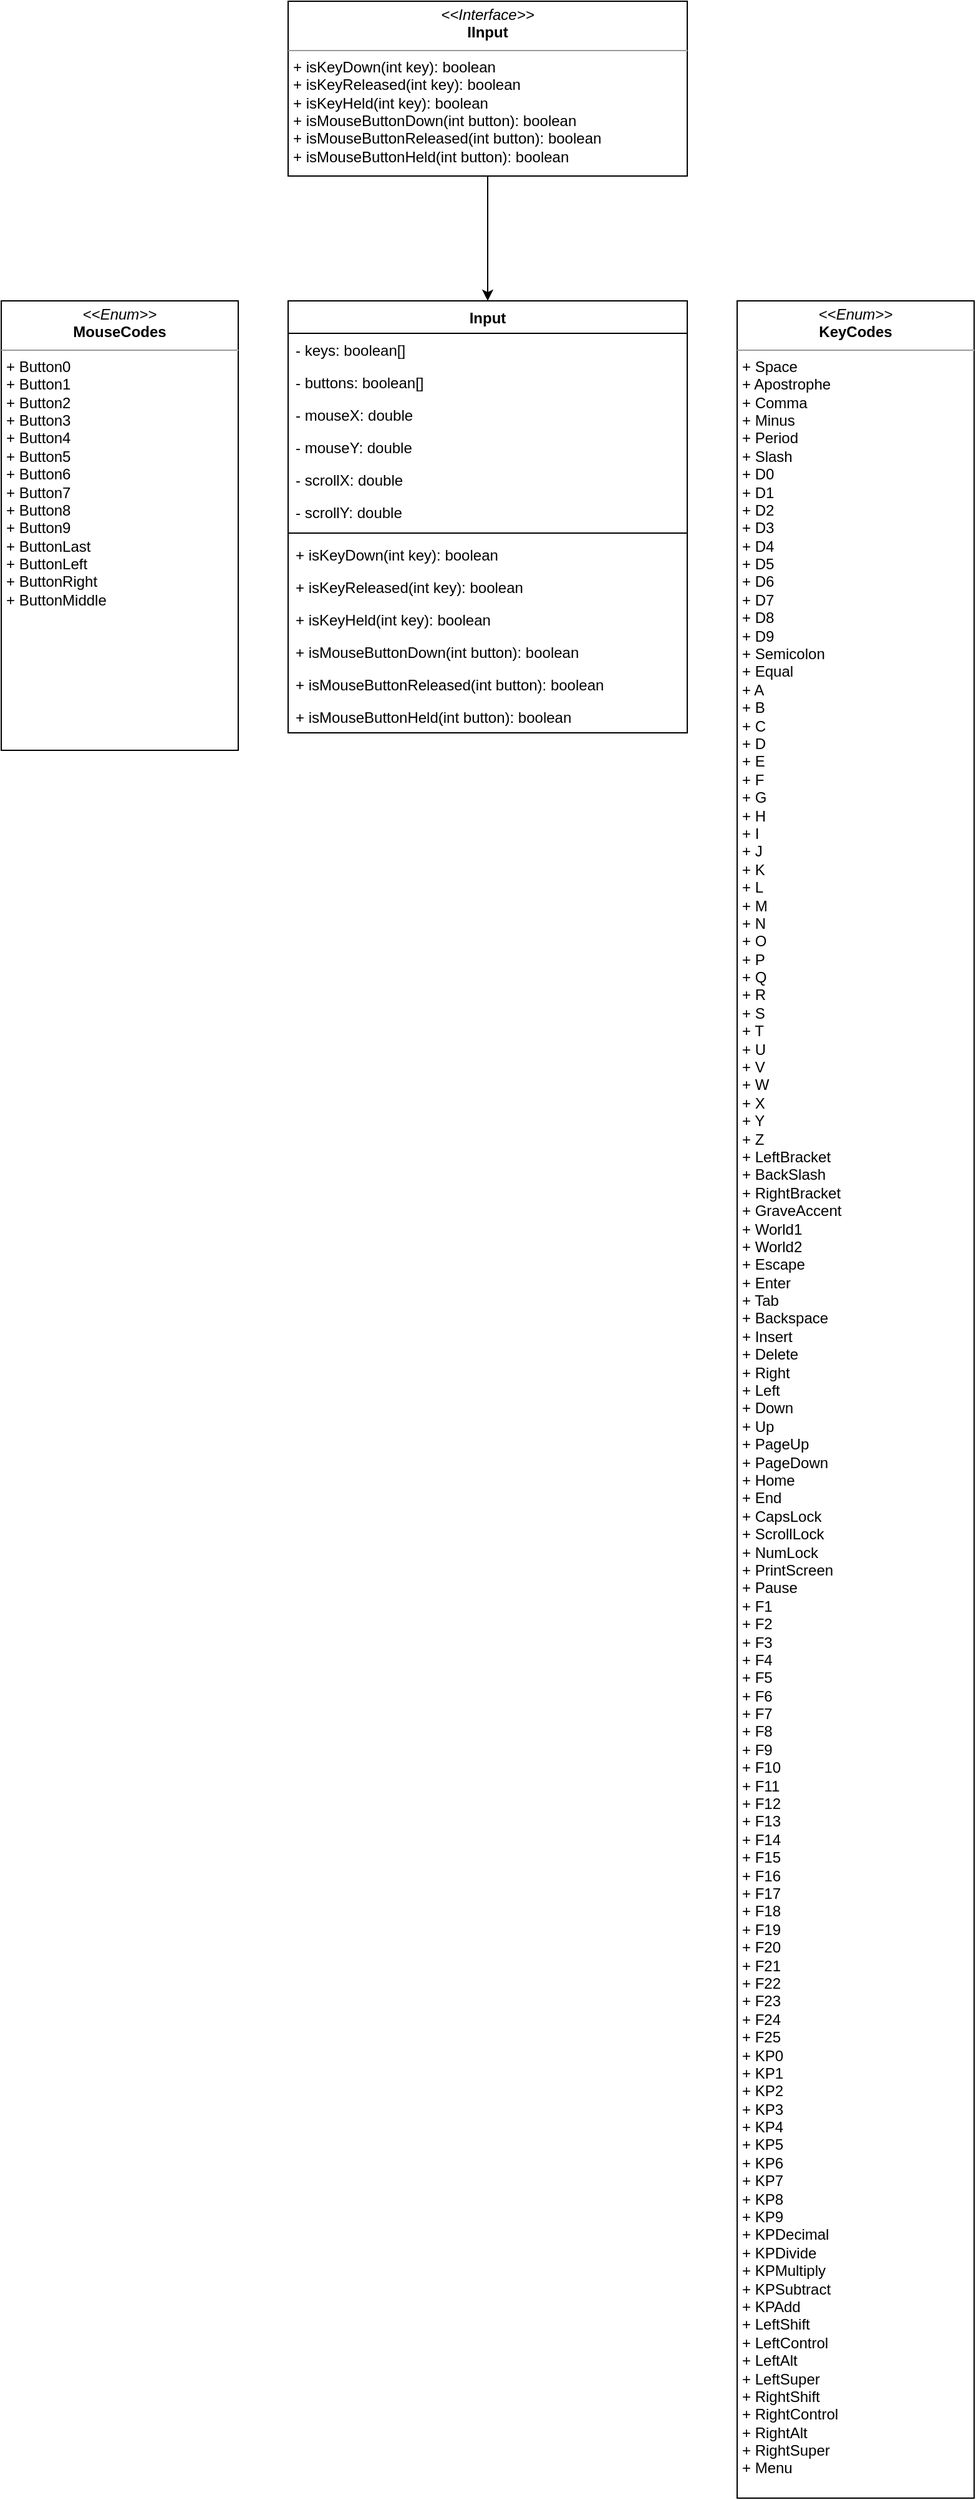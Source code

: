 <mxfile version="22.1.2" type="device">
  <diagram name="Page-1" id="trfUYwjyPqq6sVGMTdGI">
    <mxGraphModel dx="474" dy="762" grid="1" gridSize="10" guides="1" tooltips="1" connect="1" arrows="1" fold="1" page="1" pageScale="1" pageWidth="850" pageHeight="1100" math="0" shadow="0">
      <root>
        <mxCell id="0" />
        <mxCell id="1" parent="0" />
        <mxCell id="y6v50In08nSSDRf1yCkO-16" style="edgeStyle=orthogonalEdgeStyle;rounded=0;orthogonalLoop=1;jettySize=auto;html=1;exitX=0.5;exitY=1;exitDx=0;exitDy=0;entryX=0.5;entryY=0;entryDx=0;entryDy=0;" edge="1" parent="1" source="y6v50In08nSSDRf1yCkO-1" target="y6v50In08nSSDRf1yCkO-2">
          <mxGeometry relative="1" as="geometry" />
        </mxCell>
        <mxCell id="y6v50In08nSSDRf1yCkO-1" value="&lt;p style=&quot;margin:0px;margin-top:4px;text-align:center;&quot;&gt;&lt;i&gt;&amp;lt;&amp;lt;Interface&amp;gt;&amp;gt;&lt;/i&gt;&lt;br&gt;&lt;b&gt;IInput&lt;/b&gt;&lt;/p&gt;&lt;hr size=&quot;1&quot;&gt;&lt;p style=&quot;margin:0px;margin-left:4px;&quot;&gt;+ isKeyDown(int key): boolean&lt;/p&gt;&lt;p style=&quot;margin:0px;margin-left:4px;&quot;&gt;+ isKeyReleased(int key): boolean&lt;/p&gt;&lt;p style=&quot;margin:0px;margin-left:4px;&quot;&gt;+ isKeyHeld(int key): boolean&lt;/p&gt;&lt;p style=&quot;margin:0px;margin-left:4px;&quot;&gt;+ isMouseButtonDown(int button): boolean&lt;/p&gt;&lt;p style=&quot;margin:0px;margin-left:4px;&quot;&gt;+ isMouseButtonReleased(int button): boolean&lt;/p&gt;&lt;p style=&quot;margin:0px;margin-left:4px;&quot;&gt;+ isMouseButtonHeld(int button): boolean&lt;/p&gt;" style="verticalAlign=top;align=left;overflow=fill;fontSize=12;fontFamily=Helvetica;html=1;whiteSpace=wrap;" vertex="1" parent="1">
          <mxGeometry x="280" y="120" width="320" height="140" as="geometry" />
        </mxCell>
        <mxCell id="y6v50In08nSSDRf1yCkO-2" value="Input" style="swimlane;fontStyle=1;align=center;verticalAlign=top;childLayout=stackLayout;horizontal=1;startSize=26;horizontalStack=0;resizeParent=1;resizeParentMax=0;resizeLast=0;collapsible=1;marginBottom=0;whiteSpace=wrap;html=1;" vertex="1" parent="1">
          <mxGeometry x="280" y="360" width="320" height="346" as="geometry" />
        </mxCell>
        <mxCell id="y6v50In08nSSDRf1yCkO-11" value="- keys: boolean[]" style="text;strokeColor=none;fillColor=none;align=left;verticalAlign=top;spacingLeft=4;spacingRight=4;overflow=hidden;rotatable=0;points=[[0,0.5],[1,0.5]];portConstraint=eastwest;whiteSpace=wrap;html=1;" vertex="1" parent="y6v50In08nSSDRf1yCkO-2">
          <mxGeometry y="26" width="320" height="26" as="geometry" />
        </mxCell>
        <mxCell id="y6v50In08nSSDRf1yCkO-12" value="- buttons: boolean[]" style="text;strokeColor=none;fillColor=none;align=left;verticalAlign=top;spacingLeft=4;spacingRight=4;overflow=hidden;rotatable=0;points=[[0,0.5],[1,0.5]];portConstraint=eastwest;whiteSpace=wrap;html=1;" vertex="1" parent="y6v50In08nSSDRf1yCkO-2">
          <mxGeometry y="52" width="320" height="26" as="geometry" />
        </mxCell>
        <mxCell id="y6v50In08nSSDRf1yCkO-13" value="- mouseX: double" style="text;strokeColor=none;fillColor=none;align=left;verticalAlign=top;spacingLeft=4;spacingRight=4;overflow=hidden;rotatable=0;points=[[0,0.5],[1,0.5]];portConstraint=eastwest;whiteSpace=wrap;html=1;" vertex="1" parent="y6v50In08nSSDRf1yCkO-2">
          <mxGeometry y="78" width="320" height="26" as="geometry" />
        </mxCell>
        <mxCell id="y6v50In08nSSDRf1yCkO-14" value="- mouseY: double" style="text;strokeColor=none;fillColor=none;align=left;verticalAlign=top;spacingLeft=4;spacingRight=4;overflow=hidden;rotatable=0;points=[[0,0.5],[1,0.5]];portConstraint=eastwest;whiteSpace=wrap;html=1;" vertex="1" parent="y6v50In08nSSDRf1yCkO-2">
          <mxGeometry y="104" width="320" height="26" as="geometry" />
        </mxCell>
        <mxCell id="y6v50In08nSSDRf1yCkO-15" value="- scrollX: double" style="text;strokeColor=none;fillColor=none;align=left;verticalAlign=top;spacingLeft=4;spacingRight=4;overflow=hidden;rotatable=0;points=[[0,0.5],[1,0.5]];portConstraint=eastwest;whiteSpace=wrap;html=1;" vertex="1" parent="y6v50In08nSSDRf1yCkO-2">
          <mxGeometry y="130" width="320" height="26" as="geometry" />
        </mxCell>
        <mxCell id="y6v50In08nSSDRf1yCkO-3" value="- scrollY: double" style="text;strokeColor=none;fillColor=none;align=left;verticalAlign=top;spacingLeft=4;spacingRight=4;overflow=hidden;rotatable=0;points=[[0,0.5],[1,0.5]];portConstraint=eastwest;whiteSpace=wrap;html=1;" vertex="1" parent="y6v50In08nSSDRf1yCkO-2">
          <mxGeometry y="156" width="320" height="26" as="geometry" />
        </mxCell>
        <mxCell id="y6v50In08nSSDRf1yCkO-4" value="" style="line;strokeWidth=1;fillColor=none;align=left;verticalAlign=middle;spacingTop=-1;spacingLeft=3;spacingRight=3;rotatable=0;labelPosition=right;points=[];portConstraint=eastwest;strokeColor=inherit;" vertex="1" parent="y6v50In08nSSDRf1yCkO-2">
          <mxGeometry y="182" width="320" height="8" as="geometry" />
        </mxCell>
        <mxCell id="y6v50In08nSSDRf1yCkO-6" value="+ isKeyDown(int key): boolean" style="text;strokeColor=none;fillColor=none;align=left;verticalAlign=top;spacingLeft=4;spacingRight=4;overflow=hidden;rotatable=0;points=[[0,0.5],[1,0.5]];portConstraint=eastwest;whiteSpace=wrap;html=1;" vertex="1" parent="y6v50In08nSSDRf1yCkO-2">
          <mxGeometry y="190" width="320" height="26" as="geometry" />
        </mxCell>
        <mxCell id="y6v50In08nSSDRf1yCkO-7" value="+ isKeyReleased(int key): boolean" style="text;strokeColor=none;fillColor=none;align=left;verticalAlign=top;spacingLeft=4;spacingRight=4;overflow=hidden;rotatable=0;points=[[0,0.5],[1,0.5]];portConstraint=eastwest;whiteSpace=wrap;html=1;" vertex="1" parent="y6v50In08nSSDRf1yCkO-2">
          <mxGeometry y="216" width="320" height="26" as="geometry" />
        </mxCell>
        <mxCell id="y6v50In08nSSDRf1yCkO-8" value="+ isKeyHeld(int key): boolean" style="text;strokeColor=none;fillColor=none;align=left;verticalAlign=top;spacingLeft=4;spacingRight=4;overflow=hidden;rotatable=0;points=[[0,0.5],[1,0.5]];portConstraint=eastwest;whiteSpace=wrap;html=1;" vertex="1" parent="y6v50In08nSSDRf1yCkO-2">
          <mxGeometry y="242" width="320" height="26" as="geometry" />
        </mxCell>
        <mxCell id="y6v50In08nSSDRf1yCkO-9" value="+ isMouseButtonDown(int button): boolean" style="text;strokeColor=none;fillColor=none;align=left;verticalAlign=top;spacingLeft=4;spacingRight=4;overflow=hidden;rotatable=0;points=[[0,0.5],[1,0.5]];portConstraint=eastwest;whiteSpace=wrap;html=1;" vertex="1" parent="y6v50In08nSSDRf1yCkO-2">
          <mxGeometry y="268" width="320" height="26" as="geometry" />
        </mxCell>
        <mxCell id="y6v50In08nSSDRf1yCkO-10" value="+ isMouseButtonReleased(int button): boolean" style="text;strokeColor=none;fillColor=none;align=left;verticalAlign=top;spacingLeft=4;spacingRight=4;overflow=hidden;rotatable=0;points=[[0,0.5],[1,0.5]];portConstraint=eastwest;whiteSpace=wrap;html=1;" vertex="1" parent="y6v50In08nSSDRf1yCkO-2">
          <mxGeometry y="294" width="320" height="26" as="geometry" />
        </mxCell>
        <mxCell id="y6v50In08nSSDRf1yCkO-5" value="+ isMouseButtonHeld(int button): boolean" style="text;strokeColor=none;fillColor=none;align=left;verticalAlign=top;spacingLeft=4;spacingRight=4;overflow=hidden;rotatable=0;points=[[0,0.5],[1,0.5]];portConstraint=eastwest;whiteSpace=wrap;html=1;" vertex="1" parent="y6v50In08nSSDRf1yCkO-2">
          <mxGeometry y="320" width="320" height="26" as="geometry" />
        </mxCell>
        <mxCell id="y6v50In08nSSDRf1yCkO-17" value="&lt;p style=&quot;margin:0px;margin-top:4px;text-align:center;&quot;&gt;&lt;i&gt;&amp;lt;&amp;lt;Enum&amp;gt;&amp;gt;&lt;/i&gt;&lt;br&gt;&lt;b&gt;KeyCodes&lt;/b&gt;&lt;/p&gt;&lt;hr size=&quot;1&quot;&gt;&lt;p style=&quot;margin:0px;margin-left:4px;&quot;&gt;+ Space&lt;/p&gt;&lt;p style=&quot;margin:0px;margin-left:4px;&quot;&gt;+ Apostrophe&lt;/p&gt;&lt;p style=&quot;margin:0px;margin-left:4px;&quot;&gt;+ Comma&lt;/p&gt;&lt;p style=&quot;margin:0px;margin-left:4px;&quot;&gt;+ Minus&lt;/p&gt;&lt;p style=&quot;margin:0px;margin-left:4px;&quot;&gt;+ Period&lt;/p&gt;&lt;p style=&quot;margin:0px;margin-left:4px;&quot;&gt;+ Slash&lt;/p&gt;&lt;p style=&quot;margin:0px;margin-left:4px;&quot;&gt;+ D0&lt;/p&gt;&lt;p style=&quot;margin:0px;margin-left:4px;&quot;&gt;+ D1&lt;/p&gt;&lt;p style=&quot;margin:0px;margin-left:4px;&quot;&gt;+ D2&lt;/p&gt;&lt;p style=&quot;margin:0px;margin-left:4px;&quot;&gt;+ D3&lt;/p&gt;&lt;p style=&quot;margin:0px;margin-left:4px;&quot;&gt;+ D4&lt;/p&gt;&lt;p style=&quot;margin:0px;margin-left:4px;&quot;&gt;+ D5&lt;/p&gt;&lt;p style=&quot;margin:0px;margin-left:4px;&quot;&gt;+ D6&lt;/p&gt;&lt;p style=&quot;margin:0px;margin-left:4px;&quot;&gt;+ D7&lt;/p&gt;&lt;p style=&quot;margin:0px;margin-left:4px;&quot;&gt;+ D8&lt;/p&gt;&lt;p style=&quot;margin:0px;margin-left:4px;&quot;&gt;+ D9&lt;/p&gt;&lt;p style=&quot;margin:0px;margin-left:4px;&quot;&gt;+ Semicolon&lt;/p&gt;&lt;p style=&quot;margin:0px;margin-left:4px;&quot;&gt;+ Equal&lt;/p&gt;&lt;p style=&quot;margin:0px;margin-left:4px;&quot;&gt;+ A&lt;/p&gt;&lt;p style=&quot;margin:0px;margin-left:4px;&quot;&gt;+ B&lt;/p&gt;&lt;p style=&quot;margin:0px;margin-left:4px;&quot;&gt;+ C&lt;/p&gt;&lt;p style=&quot;margin:0px;margin-left:4px;&quot;&gt;+ D&lt;/p&gt;&lt;p style=&quot;margin:0px;margin-left:4px;&quot;&gt;+ E&lt;/p&gt;&lt;p style=&quot;margin:0px;margin-left:4px;&quot;&gt;+ F&lt;/p&gt;&lt;p style=&quot;margin:0px;margin-left:4px;&quot;&gt;+ G&lt;/p&gt;&lt;p style=&quot;margin:0px;margin-left:4px;&quot;&gt;+ H&lt;/p&gt;&lt;p style=&quot;margin:0px;margin-left:4px;&quot;&gt;+ I&lt;/p&gt;&lt;p style=&quot;margin:0px;margin-left:4px;&quot;&gt;+ J&lt;/p&gt;&lt;p style=&quot;margin:0px;margin-left:4px;&quot;&gt;+ K&lt;/p&gt;&lt;p style=&quot;margin:0px;margin-left:4px;&quot;&gt;+ L&lt;/p&gt;&lt;p style=&quot;margin:0px;margin-left:4px;&quot;&gt;+ M&lt;/p&gt;&lt;p style=&quot;margin:0px;margin-left:4px;&quot;&gt;+ N&lt;/p&gt;&lt;p style=&quot;margin:0px;margin-left:4px;&quot;&gt;+ O&lt;/p&gt;&lt;p style=&quot;margin:0px;margin-left:4px;&quot;&gt;+ P&lt;/p&gt;&lt;p style=&quot;margin:0px;margin-left:4px;&quot;&gt;+ Q&lt;/p&gt;&lt;p style=&quot;margin:0px;margin-left:4px;&quot;&gt;+ R&lt;/p&gt;&lt;p style=&quot;margin:0px;margin-left:4px;&quot;&gt;+ S&lt;/p&gt;&lt;p style=&quot;margin:0px;margin-left:4px;&quot;&gt;+ T&lt;/p&gt;&lt;p style=&quot;margin:0px;margin-left:4px;&quot;&gt;+ U&lt;/p&gt;&lt;p style=&quot;margin:0px;margin-left:4px;&quot;&gt;+ V&lt;/p&gt;&lt;p style=&quot;margin:0px;margin-left:4px;&quot;&gt;+ W&lt;/p&gt;&lt;p style=&quot;margin:0px;margin-left:4px;&quot;&gt;+ X&lt;/p&gt;&lt;p style=&quot;margin:0px;margin-left:4px;&quot;&gt;+ Y&lt;/p&gt;&lt;p style=&quot;margin:0px;margin-left:4px;&quot;&gt;+ Z&lt;/p&gt;&lt;p style=&quot;margin:0px;margin-left:4px;&quot;&gt;+ LeftBracket&lt;/p&gt;&lt;p style=&quot;margin:0px;margin-left:4px;&quot;&gt;+ BackSlash&lt;/p&gt;&lt;p style=&quot;margin:0px;margin-left:4px;&quot;&gt;+ RightBracket&lt;/p&gt;&lt;p style=&quot;margin:0px;margin-left:4px;&quot;&gt;+ GraveAccent&lt;/p&gt;&lt;p style=&quot;margin:0px;margin-left:4px;&quot;&gt;+ World1&lt;/p&gt;&lt;p style=&quot;margin:0px;margin-left:4px;&quot;&gt;+ World2&lt;/p&gt;&lt;p style=&quot;margin:0px;margin-left:4px;&quot;&gt;+ Escape&lt;/p&gt;&lt;p style=&quot;margin:0px;margin-left:4px;&quot;&gt;+ Enter&lt;/p&gt;&lt;p style=&quot;margin:0px;margin-left:4px;&quot;&gt;+ Tab&lt;/p&gt;&lt;p style=&quot;margin:0px;margin-left:4px;&quot;&gt;+ Backspace&lt;/p&gt;&lt;p style=&quot;margin:0px;margin-left:4px;&quot;&gt;+ Insert&lt;/p&gt;&lt;p style=&quot;margin:0px;margin-left:4px;&quot;&gt;+ Delete&lt;/p&gt;&lt;p style=&quot;margin:0px;margin-left:4px;&quot;&gt;+ Right&lt;/p&gt;&lt;p style=&quot;margin:0px;margin-left:4px;&quot;&gt;+ Left&lt;/p&gt;&lt;p style=&quot;margin:0px;margin-left:4px;&quot;&gt;+ Down&lt;/p&gt;&lt;p style=&quot;margin:0px;margin-left:4px;&quot;&gt;+ Up&lt;/p&gt;&lt;p style=&quot;margin:0px;margin-left:4px;&quot;&gt;+ PageUp&lt;/p&gt;&lt;p style=&quot;margin:0px;margin-left:4px;&quot;&gt;+ PageDown&lt;/p&gt;&lt;p style=&quot;margin:0px;margin-left:4px;&quot;&gt;+ Home&lt;/p&gt;&lt;p style=&quot;margin:0px;margin-left:4px;&quot;&gt;+ End&lt;/p&gt;&lt;p style=&quot;margin:0px;margin-left:4px;&quot;&gt;+ CapsLock&lt;/p&gt;&lt;p style=&quot;margin:0px;margin-left:4px;&quot;&gt;+ ScrollLock&lt;/p&gt;&lt;p style=&quot;margin:0px;margin-left:4px;&quot;&gt;+ NumLock&lt;/p&gt;&lt;p style=&quot;margin:0px;margin-left:4px;&quot;&gt;+ PrintScreen&lt;/p&gt;&lt;p style=&quot;margin:0px;margin-left:4px;&quot;&gt;+ Pause&lt;/p&gt;&lt;p style=&quot;margin:0px;margin-left:4px;&quot;&gt;+ F1&lt;/p&gt;&lt;p style=&quot;margin:0px;margin-left:4px;&quot;&gt;+ F2&lt;/p&gt;&lt;p style=&quot;margin:0px;margin-left:4px;&quot;&gt;+ F3&lt;/p&gt;&lt;p style=&quot;margin:0px;margin-left:4px;&quot;&gt;+ F4&lt;/p&gt;&lt;p style=&quot;margin:0px;margin-left:4px;&quot;&gt;+ F5&lt;/p&gt;&lt;p style=&quot;margin:0px;margin-left:4px;&quot;&gt;+ F6&lt;/p&gt;&lt;p style=&quot;margin:0px;margin-left:4px;&quot;&gt;+ F7&lt;/p&gt;&lt;p style=&quot;margin:0px;margin-left:4px;&quot;&gt;+ F8&lt;/p&gt;&lt;p style=&quot;margin:0px;margin-left:4px;&quot;&gt;+ F9&lt;/p&gt;&lt;p style=&quot;margin:0px;margin-left:4px;&quot;&gt;+ F10&lt;/p&gt;&lt;p style=&quot;margin:0px;margin-left:4px;&quot;&gt;+ F11&lt;/p&gt;&lt;p style=&quot;margin:0px;margin-left:4px;&quot;&gt;+ F12&lt;/p&gt;&lt;p style=&quot;margin:0px;margin-left:4px;&quot;&gt;+ F13&lt;/p&gt;&lt;p style=&quot;margin:0px;margin-left:4px;&quot;&gt;+ F14&lt;/p&gt;&lt;p style=&quot;margin:0px;margin-left:4px;&quot;&gt;+ F15&lt;/p&gt;&lt;p style=&quot;margin:0px;margin-left:4px;&quot;&gt;+ F16&lt;/p&gt;&lt;p style=&quot;margin:0px;margin-left:4px;&quot;&gt;+ F17&lt;/p&gt;&lt;p style=&quot;margin:0px;margin-left:4px;&quot;&gt;+ F18&lt;/p&gt;&lt;p style=&quot;margin:0px;margin-left:4px;&quot;&gt;+ F19&lt;/p&gt;&lt;p style=&quot;margin:0px;margin-left:4px;&quot;&gt;+ F20&lt;/p&gt;&lt;p style=&quot;margin:0px;margin-left:4px;&quot;&gt;+ F21&lt;/p&gt;&lt;p style=&quot;margin:0px;margin-left:4px;&quot;&gt;+ F22&lt;/p&gt;&lt;p style=&quot;margin:0px;margin-left:4px;&quot;&gt;+ F23&lt;/p&gt;&lt;p style=&quot;margin:0px;margin-left:4px;&quot;&gt;+ F24&lt;/p&gt;&lt;p style=&quot;margin:0px;margin-left:4px;&quot;&gt;+ F25&lt;/p&gt;&lt;p style=&quot;margin:0px;margin-left:4px;&quot;&gt;+ KP0&lt;/p&gt;&lt;p style=&quot;margin:0px;margin-left:4px;&quot;&gt;+ KP1&lt;/p&gt;&lt;p style=&quot;margin:0px;margin-left:4px;&quot;&gt;+ KP2&lt;/p&gt;&lt;p style=&quot;margin:0px;margin-left:4px;&quot;&gt;+ KP3&lt;/p&gt;&lt;p style=&quot;margin:0px;margin-left:4px;&quot;&gt;+ KP4&lt;/p&gt;&lt;p style=&quot;margin:0px;margin-left:4px;&quot;&gt;+ KP5&lt;/p&gt;&lt;p style=&quot;margin:0px;margin-left:4px;&quot;&gt;+ KP6&lt;/p&gt;&lt;p style=&quot;margin:0px;margin-left:4px;&quot;&gt;+ KP7&lt;/p&gt;&lt;p style=&quot;margin:0px;margin-left:4px;&quot;&gt;+ KP8&lt;/p&gt;&lt;p style=&quot;margin:0px;margin-left:4px;&quot;&gt;+ KP9&lt;/p&gt;&lt;p style=&quot;margin:0px;margin-left:4px;&quot;&gt;+ KPDecimal&lt;/p&gt;&lt;p style=&quot;margin:0px;margin-left:4px;&quot;&gt;+ KPDivide&lt;/p&gt;&lt;p style=&quot;margin:0px;margin-left:4px;&quot;&gt;+ KPMultiply&lt;/p&gt;&lt;p style=&quot;margin:0px;margin-left:4px;&quot;&gt;+ KPSubtract&lt;/p&gt;&lt;p style=&quot;margin:0px;margin-left:4px;&quot;&gt;+ KPAdd&lt;/p&gt;&lt;p style=&quot;margin:0px;margin-left:4px;&quot;&gt;+ LeftShift&lt;/p&gt;&lt;p style=&quot;margin:0px;margin-left:4px;&quot;&gt;+ LeftControl&lt;/p&gt;&lt;p style=&quot;margin:0px;margin-left:4px;&quot;&gt;+ LeftAlt&lt;/p&gt;&lt;p style=&quot;margin:0px;margin-left:4px;&quot;&gt;+ LeftSuper&lt;/p&gt;&lt;p style=&quot;margin:0px;margin-left:4px;&quot;&gt;+ RightShift&lt;/p&gt;&lt;p style=&quot;margin:0px;margin-left:4px;&quot;&gt;+ RightControl&lt;/p&gt;&lt;p style=&quot;margin:0px;margin-left:4px;&quot;&gt;+ RightAlt&lt;/p&gt;&lt;p style=&quot;margin:0px;margin-left:4px;&quot;&gt;+ RightSuper&lt;/p&gt;&lt;p style=&quot;margin:0px;margin-left:4px;&quot;&gt;+ Menu&lt;/p&gt;" style="verticalAlign=top;align=left;overflow=fill;fontSize=12;fontFamily=Helvetica;html=1;whiteSpace=wrap;" vertex="1" parent="1">
          <mxGeometry x="640" y="360" width="190" height="1760" as="geometry" />
        </mxCell>
        <mxCell id="y6v50In08nSSDRf1yCkO-18" value="&lt;p style=&quot;margin:0px;margin-top:4px;text-align:center;&quot;&gt;&lt;i&gt;&amp;lt;&amp;lt;Enum&amp;gt;&amp;gt;&lt;/i&gt;&lt;br&gt;&lt;b&gt;MouseCodes&lt;/b&gt;&lt;/p&gt;&lt;hr size=&quot;1&quot;&gt;&lt;p style=&quot;margin:0px;margin-left:4px;&quot;&gt;+ Button0&lt;/p&gt;&lt;p style=&quot;margin:0px;margin-left:4px;&quot;&gt;+ Button1&lt;/p&gt;&lt;p style=&quot;margin:0px;margin-left:4px;&quot;&gt;+ Button2&lt;/p&gt;&lt;p style=&quot;margin:0px;margin-left:4px;&quot;&gt;+ Button3&lt;/p&gt;&lt;p style=&quot;margin:0px;margin-left:4px;&quot;&gt;+ Button4&lt;/p&gt;&lt;p style=&quot;margin:0px;margin-left:4px;&quot;&gt;+ Button5&lt;/p&gt;&lt;p style=&quot;margin:0px;margin-left:4px;&quot;&gt;+ Button6&lt;/p&gt;&lt;p style=&quot;margin:0px;margin-left:4px;&quot;&gt;+ Button7&lt;/p&gt;&lt;p style=&quot;margin:0px;margin-left:4px;&quot;&gt;+ Button8&lt;/p&gt;&lt;p style=&quot;margin:0px;margin-left:4px;&quot;&gt;+ Button9&lt;/p&gt;&lt;p style=&quot;margin:0px;margin-left:4px;&quot;&gt;+ ButtonLast&lt;/p&gt;&lt;p style=&quot;margin:0px;margin-left:4px;&quot;&gt;+ ButtonLeft&lt;/p&gt;&lt;p style=&quot;margin:0px;margin-left:4px;&quot;&gt;+ ButtonRight&lt;/p&gt;&lt;p style=&quot;margin:0px;margin-left:4px;&quot;&gt;+ ButtonMiddle&lt;/p&gt;" style="verticalAlign=top;align=left;overflow=fill;fontSize=12;fontFamily=Helvetica;html=1;whiteSpace=wrap;" vertex="1" parent="1">
          <mxGeometry x="50" y="360" width="190" height="360" as="geometry" />
        </mxCell>
      </root>
    </mxGraphModel>
  </diagram>
</mxfile>
